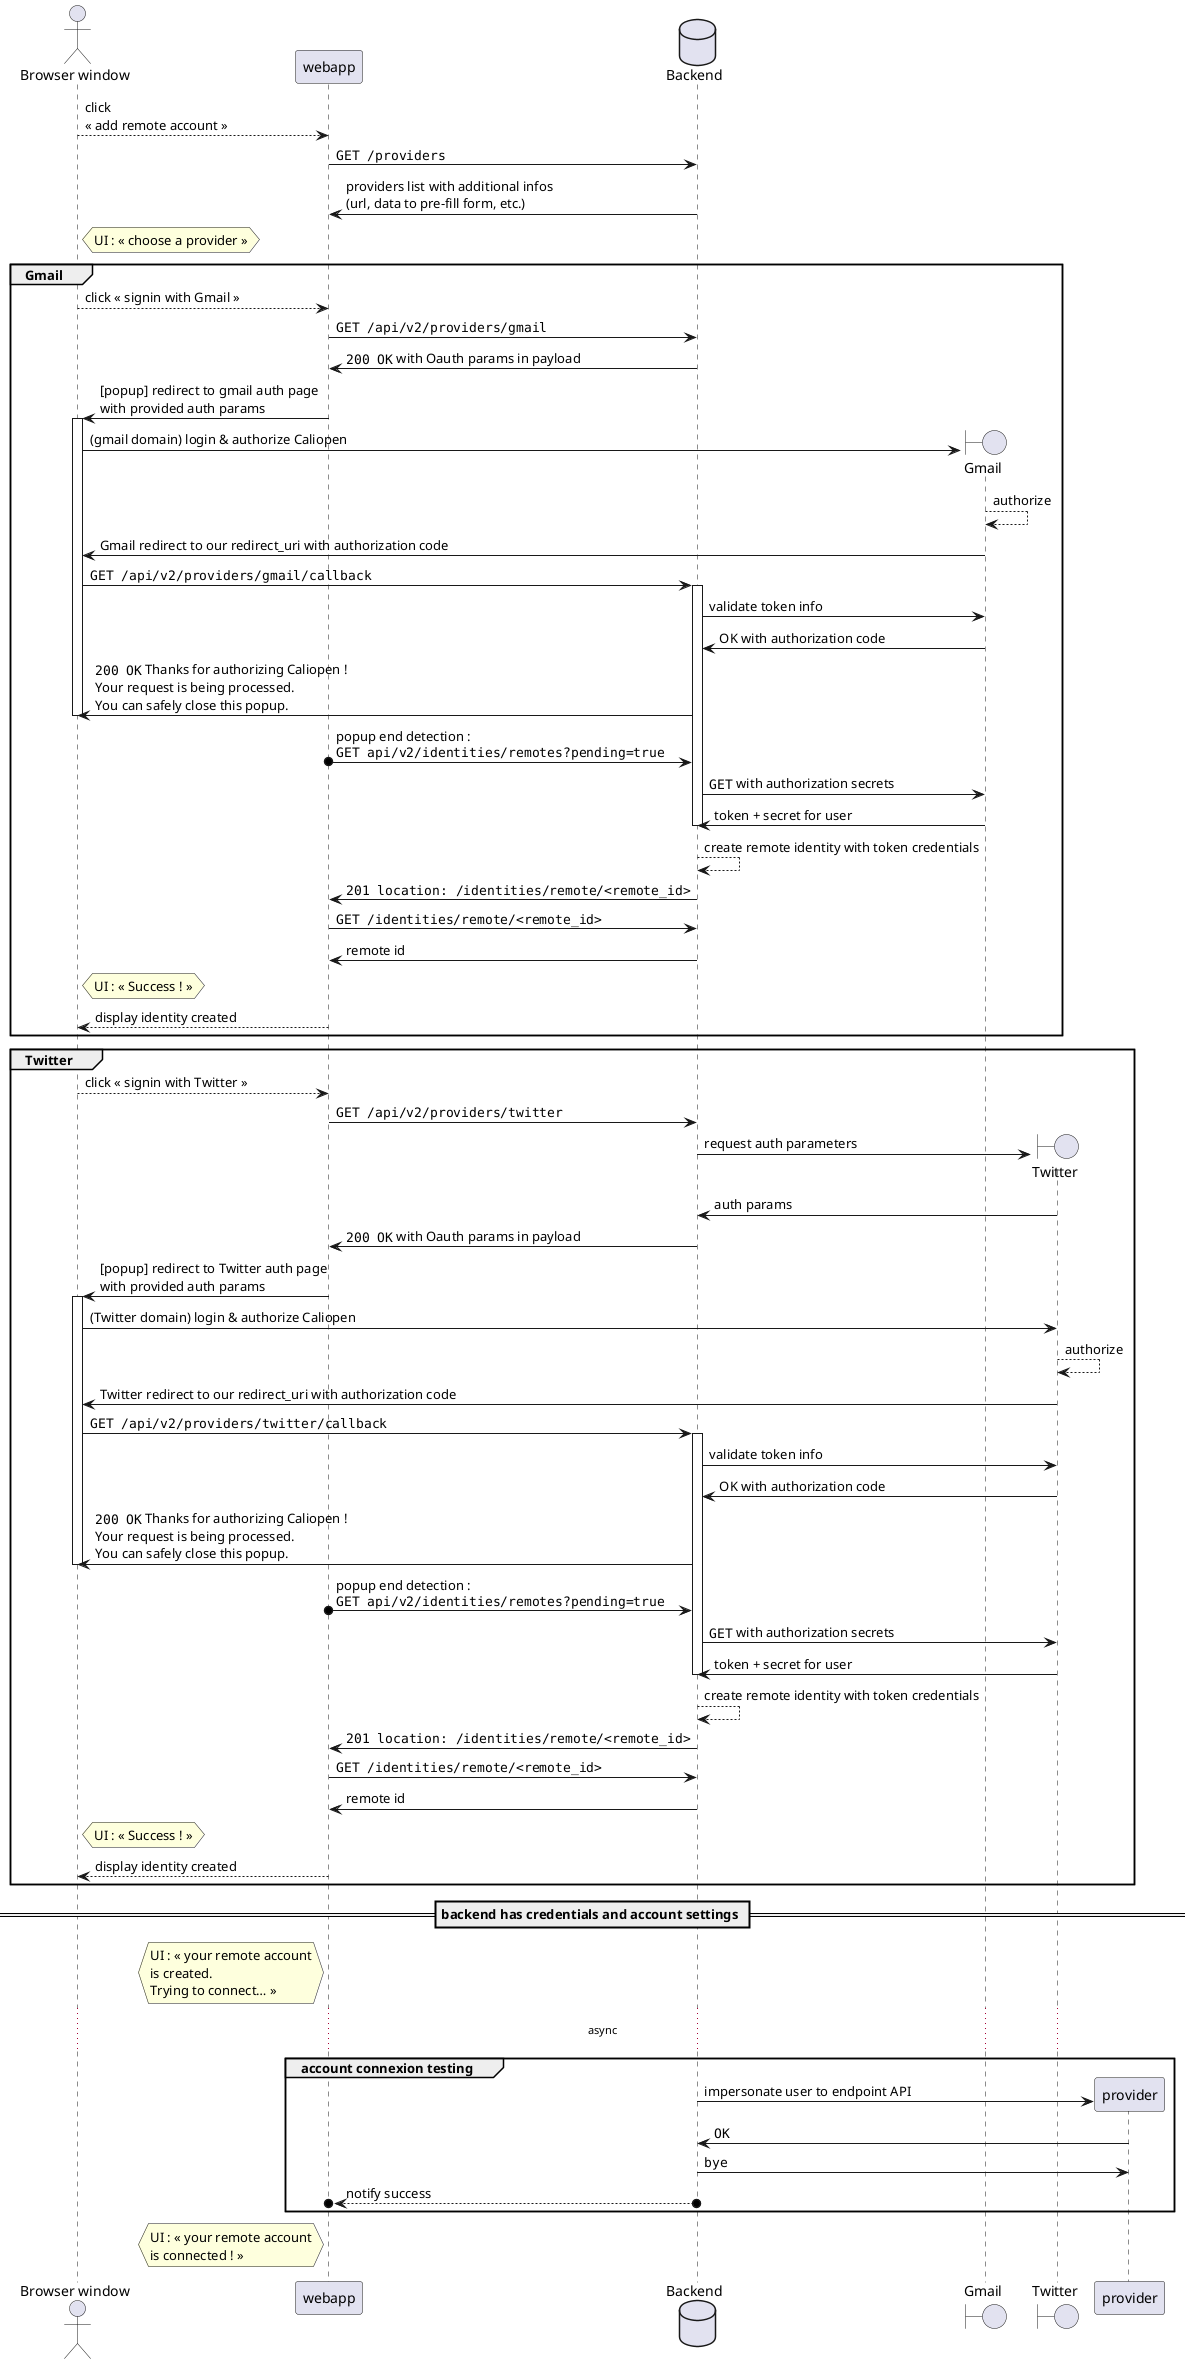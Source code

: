 @startuml
actor "Browser window" as user
participant "webapp" as client
database "Backend" as backend
user --> client: click\n« add remote account »
client -> backend: ""GET /providers""
backend -> client: providers list with additional infos\n(url, data to pre-fill form, etc.)
hnote right user: UI : « choose a provider »
group Gmail
user --> client: click « signin with Gmail »
client -> backend: ""GET /api/v2/providers/gmail""
backend -> client: ""200 OK"" with Oauth params in payload
client -> user: [popup] redirect to gmail auth page\nwith provided auth params
create boundary Gmail
activate user
user -> Gmail: (gmail domain) login & authorize Caliopen
Gmail --> Gmail: authorize
Gmail -> user: Gmail redirect to our redirect_uri with authorization code
user -> backend: ""GET /api/v2/providers/gmail/callback""
activate backend
backend -> Gmail: validate token info
Gmail -> backend: OK with authorization code
backend -> user: ""200 OK"" Thanks for authorizing Caliopen !\nYour request is being processed.\nYou can safely close this popup.
deactivate user
client o-> backend: popup end detection :\n""GET api/v2/identities/remotes?pending=true""
backend -> Gmail: ""GET"" with authorization secrets
Gmail -> backend: token + secret for user
deactivate backend
backend --> backend: create remote identity with token credentials
backend -> client: ""201 location: /identities/remote/<remote_id>""
client -> backend: ""GET /identities/remote/<remote_id>""
backend -> client: remote id
hnote right user: UI : « Success ! »
client --> user: display identity created
end
group Twitter
user --> client: click « signin with Twitter »
client -> backend: ""GET /api/v2/providers/twitter""
create boundary Twitter
backend -> Twitter: request auth parameters
Twitter -> backend: auth params
backend -> client: ""200 OK"" with Oauth params in payload
client -> user: [popup] redirect to Twitter auth page\nwith provided auth params
activate user
user -> Twitter: (Twitter domain) login & authorize Caliopen
Twitter --> Twitter: authorize
Twitter -> user: Twitter redirect to our redirect_uri with authorization code
user -> backend: ""GET /api/v2/providers/twitter/callback""
activate backend
backend -> Twitter: validate token info
Twitter -> backend: OK with authorization code
backend -> user: ""200 OK"" Thanks for authorizing Caliopen !\nYour request is being processed.\nYou can safely close this popup.
deactivate user
client o-> backend: popup end detection :\n""GET api/v2/identities/remotes?pending=true""
backend -> Twitter: ""GET"" with authorization secrets
Twitter -> backend: token + secret for user
deactivate backend
backend --> backend: create remote identity with token credentials
backend -> client: ""201 location: /identities/remote/<remote_id>""
client -> backend: ""GET /identities/remote/<remote_id>""
backend -> client: remote id
hnote right user: UI : « Success ! »
client --> user: display identity created
end

== backend has credentials and account settings ==
hnote left client: UI : « your remote account\nis created.\nTrying to connect… »
create participant provider
... async  ...
group account connexion testing
backend -> provider: impersonate user to endpoint API
provider -> backend: ""OK""
backend -> provider: ""bye""
backend o-->o client: notify success
end
hnote left client: UI : « your remote account\nis connected ! »
@enduml
